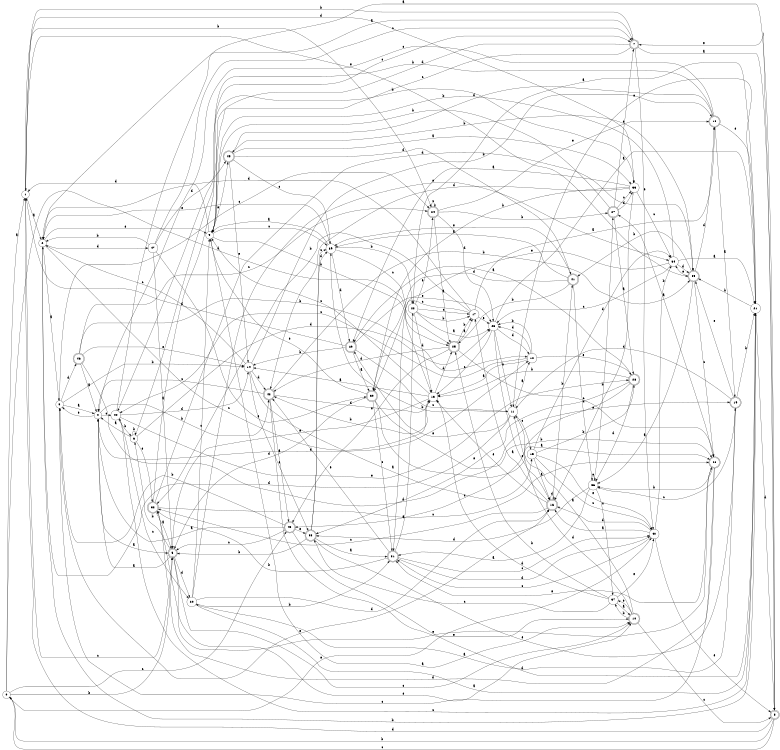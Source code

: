 digraph n39_10 {
__start0 [label="" shape="none"];

rankdir=LR;
size="8,5";

s0 [style="filled", color="black", fillcolor="white" shape="circle", label="0"];
s1 [style="filled", color="black", fillcolor="white" shape="circle", label="1"];
s2 [style="filled", color="black", fillcolor="white" shape="circle", label="2"];
s3 [style="filled", color="black", fillcolor="white" shape="circle", label="3"];
s4 [style="filled", color="black", fillcolor="white" shape="circle", label="4"];
s5 [style="rounded,filled", color="black", fillcolor="white" shape="doublecircle", label="5"];
s6 [style="filled", color="black", fillcolor="white" shape="circle", label="6"];
s7 [style="rounded,filled", color="black", fillcolor="white" shape="doublecircle", label="7"];
s8 [style="rounded,filled", color="black", fillcolor="white" shape="doublecircle", label="8"];
s9 [style="filled", color="black", fillcolor="white" shape="circle", label="9"];
s10 [style="rounded,filled", color="black", fillcolor="white" shape="doublecircle", label="10"];
s11 [style="filled", color="black", fillcolor="white" shape="circle", label="11"];
s12 [style="filled", color="black", fillcolor="white" shape="circle", label="12"];
s13 [style="filled", color="black", fillcolor="white" shape="circle", label="13"];
s14 [style="filled", color="black", fillcolor="white" shape="circle", label="14"];
s15 [style="filled", color="black", fillcolor="white" shape="circle", label="15"];
s16 [style="rounded,filled", color="black", fillcolor="white" shape="doublecircle", label="16"];
s17 [style="filled", color="black", fillcolor="white" shape="circle", label="17"];
s18 [style="rounded,filled", color="black", fillcolor="white" shape="doublecircle", label="18"];
s19 [style="rounded,filled", color="black", fillcolor="white" shape="doublecircle", label="19"];
s20 [style="filled", color="black", fillcolor="white" shape="circle", label="20"];
s21 [style="filled", color="black", fillcolor="white" shape="circle", label="21"];
s22 [style="filled", color="black", fillcolor="white" shape="circle", label="22"];
s23 [style="filled", color="black", fillcolor="white" shape="circle", label="23"];
s24 [style="rounded,filled", color="black", fillcolor="white" shape="doublecircle", label="24"];
s25 [style="rounded,filled", color="black", fillcolor="white" shape="doublecircle", label="25"];
s26 [style="rounded,filled", color="black", fillcolor="white" shape="doublecircle", label="26"];
s27 [style="rounded,filled", color="black", fillcolor="white" shape="doublecircle", label="27"];
s28 [style="rounded,filled", color="black", fillcolor="white" shape="doublecircle", label="28"];
s29 [style="rounded,filled", color="black", fillcolor="white" shape="doublecircle", label="29"];
s30 [style="rounded,filled", color="black", fillcolor="white" shape="doublecircle", label="30"];
s31 [style="rounded,filled", color="black", fillcolor="white" shape="doublecircle", label="31"];
s32 [style="rounded,filled", color="black", fillcolor="white" shape="doublecircle", label="32"];
s33 [style="filled", color="black", fillcolor="white" shape="circle", label="33"];
s34 [style="filled", color="black", fillcolor="white" shape="circle", label="34"];
s35 [style="rounded,filled", color="black", fillcolor="white" shape="doublecircle", label="35"];
s36 [style="filled", color="black", fillcolor="white" shape="circle", label="36"];
s37 [style="filled", color="black", fillcolor="white" shape="circle", label="37"];
s38 [style="rounded,filled", color="black", fillcolor="white" shape="doublecircle", label="38"];
s39 [style="filled", color="black", fillcolor="white" shape="circle", label="39"];
s40 [style="filled", color="black", fillcolor="white" shape="circle", label="40"];
s41 [style="rounded,filled", color="black", fillcolor="white" shape="doublecircle", label="41"];
s42 [style="rounded,filled", color="black", fillcolor="white" shape="doublecircle", label="42"];
s43 [style="rounded,filled", color="black", fillcolor="white" shape="doublecircle", label="43"];
s44 [style="filled", color="black", fillcolor="white" shape="circle", label="44"];
s45 [style="rounded,filled", color="black", fillcolor="white" shape="doublecircle", label="45"];
s46 [style="rounded,filled", color="black", fillcolor="white" shape="doublecircle", label="46"];
s47 [style="filled", color="black", fillcolor="white" shape="circle", label="47"];
s0 -> s1 [label="a"];
s0 -> s5 [label="b"];
s0 -> s43 [label="c"];
s0 -> s25 [label="d"];
s0 -> s40 [label="e"];
s1 -> s2 [label="a"];
s1 -> s24 [label="b"];
s1 -> s5 [label="c"];
s1 -> s33 [label="d"];
s1 -> s35 [label="e"];
s2 -> s3 [label="a"];
s2 -> s21 [label="b"];
s2 -> s13 [label="c"];
s2 -> s47 [label="d"];
s2 -> s9 [label="e"];
s3 -> s4 [label="a"];
s3 -> s14 [label="b"];
s3 -> s24 [label="c"];
s3 -> s46 [label="d"];
s3 -> s16 [label="e"];
s4 -> s5 [label="a"];
s4 -> s42 [label="b"];
s4 -> s44 [label="c"];
s4 -> s12 [label="d"];
s4 -> s3 [label="e"];
s5 -> s4 [label="a"];
s5 -> s6 [label="b"];
s5 -> s10 [label="c"];
s5 -> s20 [label="d"];
s5 -> s10 [label="e"];
s6 -> s4 [label="a"];
s6 -> s6 [label="b"];
s6 -> s7 [label="c"];
s6 -> s23 [label="d"];
s6 -> s32 [label="e"];
s7 -> s8 [label="a"];
s7 -> s1 [label="b"];
s7 -> s9 [label="c"];
s7 -> s9 [label="d"];
s7 -> s40 [label="e"];
s8 -> s2 [label="a"];
s8 -> s0 [label="b"];
s8 -> s0 [label="c"];
s8 -> s1 [label="d"];
s8 -> s7 [label="e"];
s9 -> s10 [label="a"];
s9 -> s13 [label="b"];
s9 -> s39 [label="c"];
s9 -> s1 [label="d"];
s9 -> s45 [label="e"];
s10 -> s11 [label="a"];
s10 -> s37 [label="b"];
s10 -> s8 [label="c"];
s10 -> s11 [label="d"];
s10 -> s37 [label="e"];
s11 -> s12 [label="a"];
s11 -> s39 [label="b"];
s11 -> s15 [label="c"];
s11 -> s2 [label="d"];
s11 -> s29 [label="e"];
s12 -> s13 [label="a"];
s12 -> s23 [label="b"];
s12 -> s44 [label="c"];
s12 -> s23 [label="d"];
s12 -> s28 [label="e"];
s13 -> s14 [label="a"];
s13 -> s42 [label="b"];
s13 -> s9 [label="c"];
s13 -> s25 [label="d"];
s13 -> s5 [label="e"];
s14 -> s15 [label="a"];
s14 -> s18 [label="b"];
s14 -> s2 [label="c"];
s14 -> s42 [label="d"];
s14 -> s38 [label="e"];
s15 -> s16 [label="a"];
s15 -> s28 [label="b"];
s15 -> s40 [label="c"];
s15 -> s34 [label="d"];
s15 -> s40 [label="e"];
s16 -> s17 [label="a"];
s16 -> s41 [label="b"];
s16 -> s32 [label="c"];
s16 -> s16 [label="d"];
s16 -> s13 [label="e"];
s17 -> s18 [label="a"];
s17 -> s32 [label="b"];
s17 -> s30 [label="c"];
s17 -> s2 [label="d"];
s17 -> s23 [label="e"];
s18 -> s19 [label="a"];
s18 -> s44 [label="b"];
s18 -> s4 [label="c"];
s18 -> s45 [label="d"];
s18 -> s21 [label="e"];
s19 -> s20 [label="a"];
s19 -> s21 [label="b"];
s19 -> s36 [label="c"];
s19 -> s11 [label="d"];
s19 -> s35 [label="e"];
s20 -> s21 [label="a"];
s20 -> s31 [label="b"];
s20 -> s9 [label="c"];
s20 -> s16 [label="d"];
s20 -> s34 [label="e"];
s21 -> s22 [label="a"];
s21 -> s35 [label="b"];
s21 -> s44 [label="c"];
s21 -> s8 [label="d"];
s21 -> s11 [label="e"];
s22 -> s23 [label="a"];
s22 -> s17 [label="b"];
s22 -> s17 [label="c"];
s22 -> s13 [label="d"];
s22 -> s24 [label="e"];
s23 -> s21 [label="a"];
s23 -> s11 [label="b"];
s23 -> s13 [label="c"];
s23 -> s12 [label="d"];
s23 -> s16 [label="e"];
s24 -> s25 [label="a"];
s24 -> s27 [label="b"];
s24 -> s24 [label="c"];
s24 -> s23 [label="d"];
s24 -> s18 [label="e"];
s25 -> s17 [label="a"];
s25 -> s17 [label="b"];
s25 -> s26 [label="c"];
s25 -> s42 [label="d"];
s25 -> s43 [label="e"];
s26 -> s27 [label="a"];
s26 -> s36 [label="b"];
s26 -> s3 [label="c"];
s26 -> s32 [label="d"];
s26 -> s31 [label="e"];
s27 -> s28 [label="a"];
s27 -> s9 [label="b"];
s27 -> s33 [label="c"];
s27 -> s33 [label="d"];
s27 -> s7 [label="e"];
s28 -> s29 [label="a"];
s28 -> s13 [label="b"];
s28 -> s43 [label="c"];
s28 -> s36 [label="d"];
s28 -> s38 [label="e"];
s29 -> s30 [label="a"];
s29 -> s14 [label="b"];
s29 -> s11 [label="c"];
s29 -> s1 [label="d"];
s29 -> s23 [label="e"];
s30 -> s26 [label="a"];
s30 -> s26 [label="b"];
s30 -> s31 [label="c"];
s30 -> s5 [label="d"];
s30 -> s9 [label="e"];
s31 -> s22 [label="a"];
s31 -> s32 [label="b"];
s31 -> s40 [label="c"];
s31 -> s40 [label="d"];
s31 -> s42 [label="e"];
s32 -> s5 [label="a"];
s32 -> s33 [label="b"];
s32 -> s26 [label="c"];
s32 -> s35 [label="d"];
s32 -> s26 [label="e"];
s33 -> s29 [label="a"];
s33 -> s30 [label="b"];
s33 -> s34 [label="c"];
s33 -> s42 [label="d"];
s33 -> s16 [label="e"];
s34 -> s21 [label="a"];
s34 -> s9 [label="b"];
s34 -> s23 [label="c"];
s34 -> s35 [label="d"];
s34 -> s31 [label="e"];
s35 -> s36 [label="a"];
s35 -> s41 [label="b"];
s35 -> s26 [label="c"];
s35 -> s18 [label="d"];
s35 -> s34 [label="e"];
s36 -> s31 [label="a"];
s36 -> s27 [label="b"];
s36 -> s37 [label="c"];
s36 -> s38 [label="d"];
s36 -> s36 [label="e"];
s37 -> s10 [label="a"];
s37 -> s25 [label="b"];
s37 -> s38 [label="c"];
s37 -> s13 [label="d"];
s37 -> s40 [label="e"];
s38 -> s31 [label="a"];
s38 -> s5 [label="b"];
s38 -> s39 [label="c"];
s38 -> s39 [label="d"];
s38 -> s19 [label="e"];
s39 -> s9 [label="a"];
s39 -> s22 [label="b"];
s39 -> s25 [label="c"];
s39 -> s29 [label="d"];
s39 -> s2 [label="e"];
s40 -> s16 [label="a"];
s40 -> s34 [label="b"];
s40 -> s31 [label="c"];
s40 -> s16 [label="d"];
s40 -> s8 [label="e"];
s41 -> s39 [label="a"];
s41 -> s25 [label="b"];
s41 -> s36 [label="c"];
s41 -> s30 [label="d"];
s41 -> s39 [label="e"];
s42 -> s43 [label="a"];
s42 -> s35 [label="b"];
s42 -> s4 [label="c"];
s42 -> s13 [label="d"];
s42 -> s10 [label="e"];
s43 -> s4 [label="a"];
s43 -> s3 [label="b"];
s43 -> s5 [label="c"];
s43 -> s21 [label="d"];
s43 -> s38 [label="e"];
s44 -> s7 [label="a"];
s44 -> s6 [label="b"];
s44 -> s20 [label="c"];
s44 -> s14 [label="d"];
s44 -> s28 [label="e"];
s45 -> s33 [label="a"];
s45 -> s35 [label="b"];
s45 -> s39 [label="c"];
s45 -> s41 [label="d"];
s45 -> s14 [label="e"];
s46 -> s4 [label="a"];
s46 -> s12 [label="b"];
s46 -> s24 [label="c"];
s46 -> s19 [label="d"];
s46 -> s14 [label="e"];
s47 -> s5 [label="a"];
s47 -> s2 [label="b"];
s47 -> s7 [label="c"];
s47 -> s45 [label="d"];
s47 -> s30 [label="e"];

}
